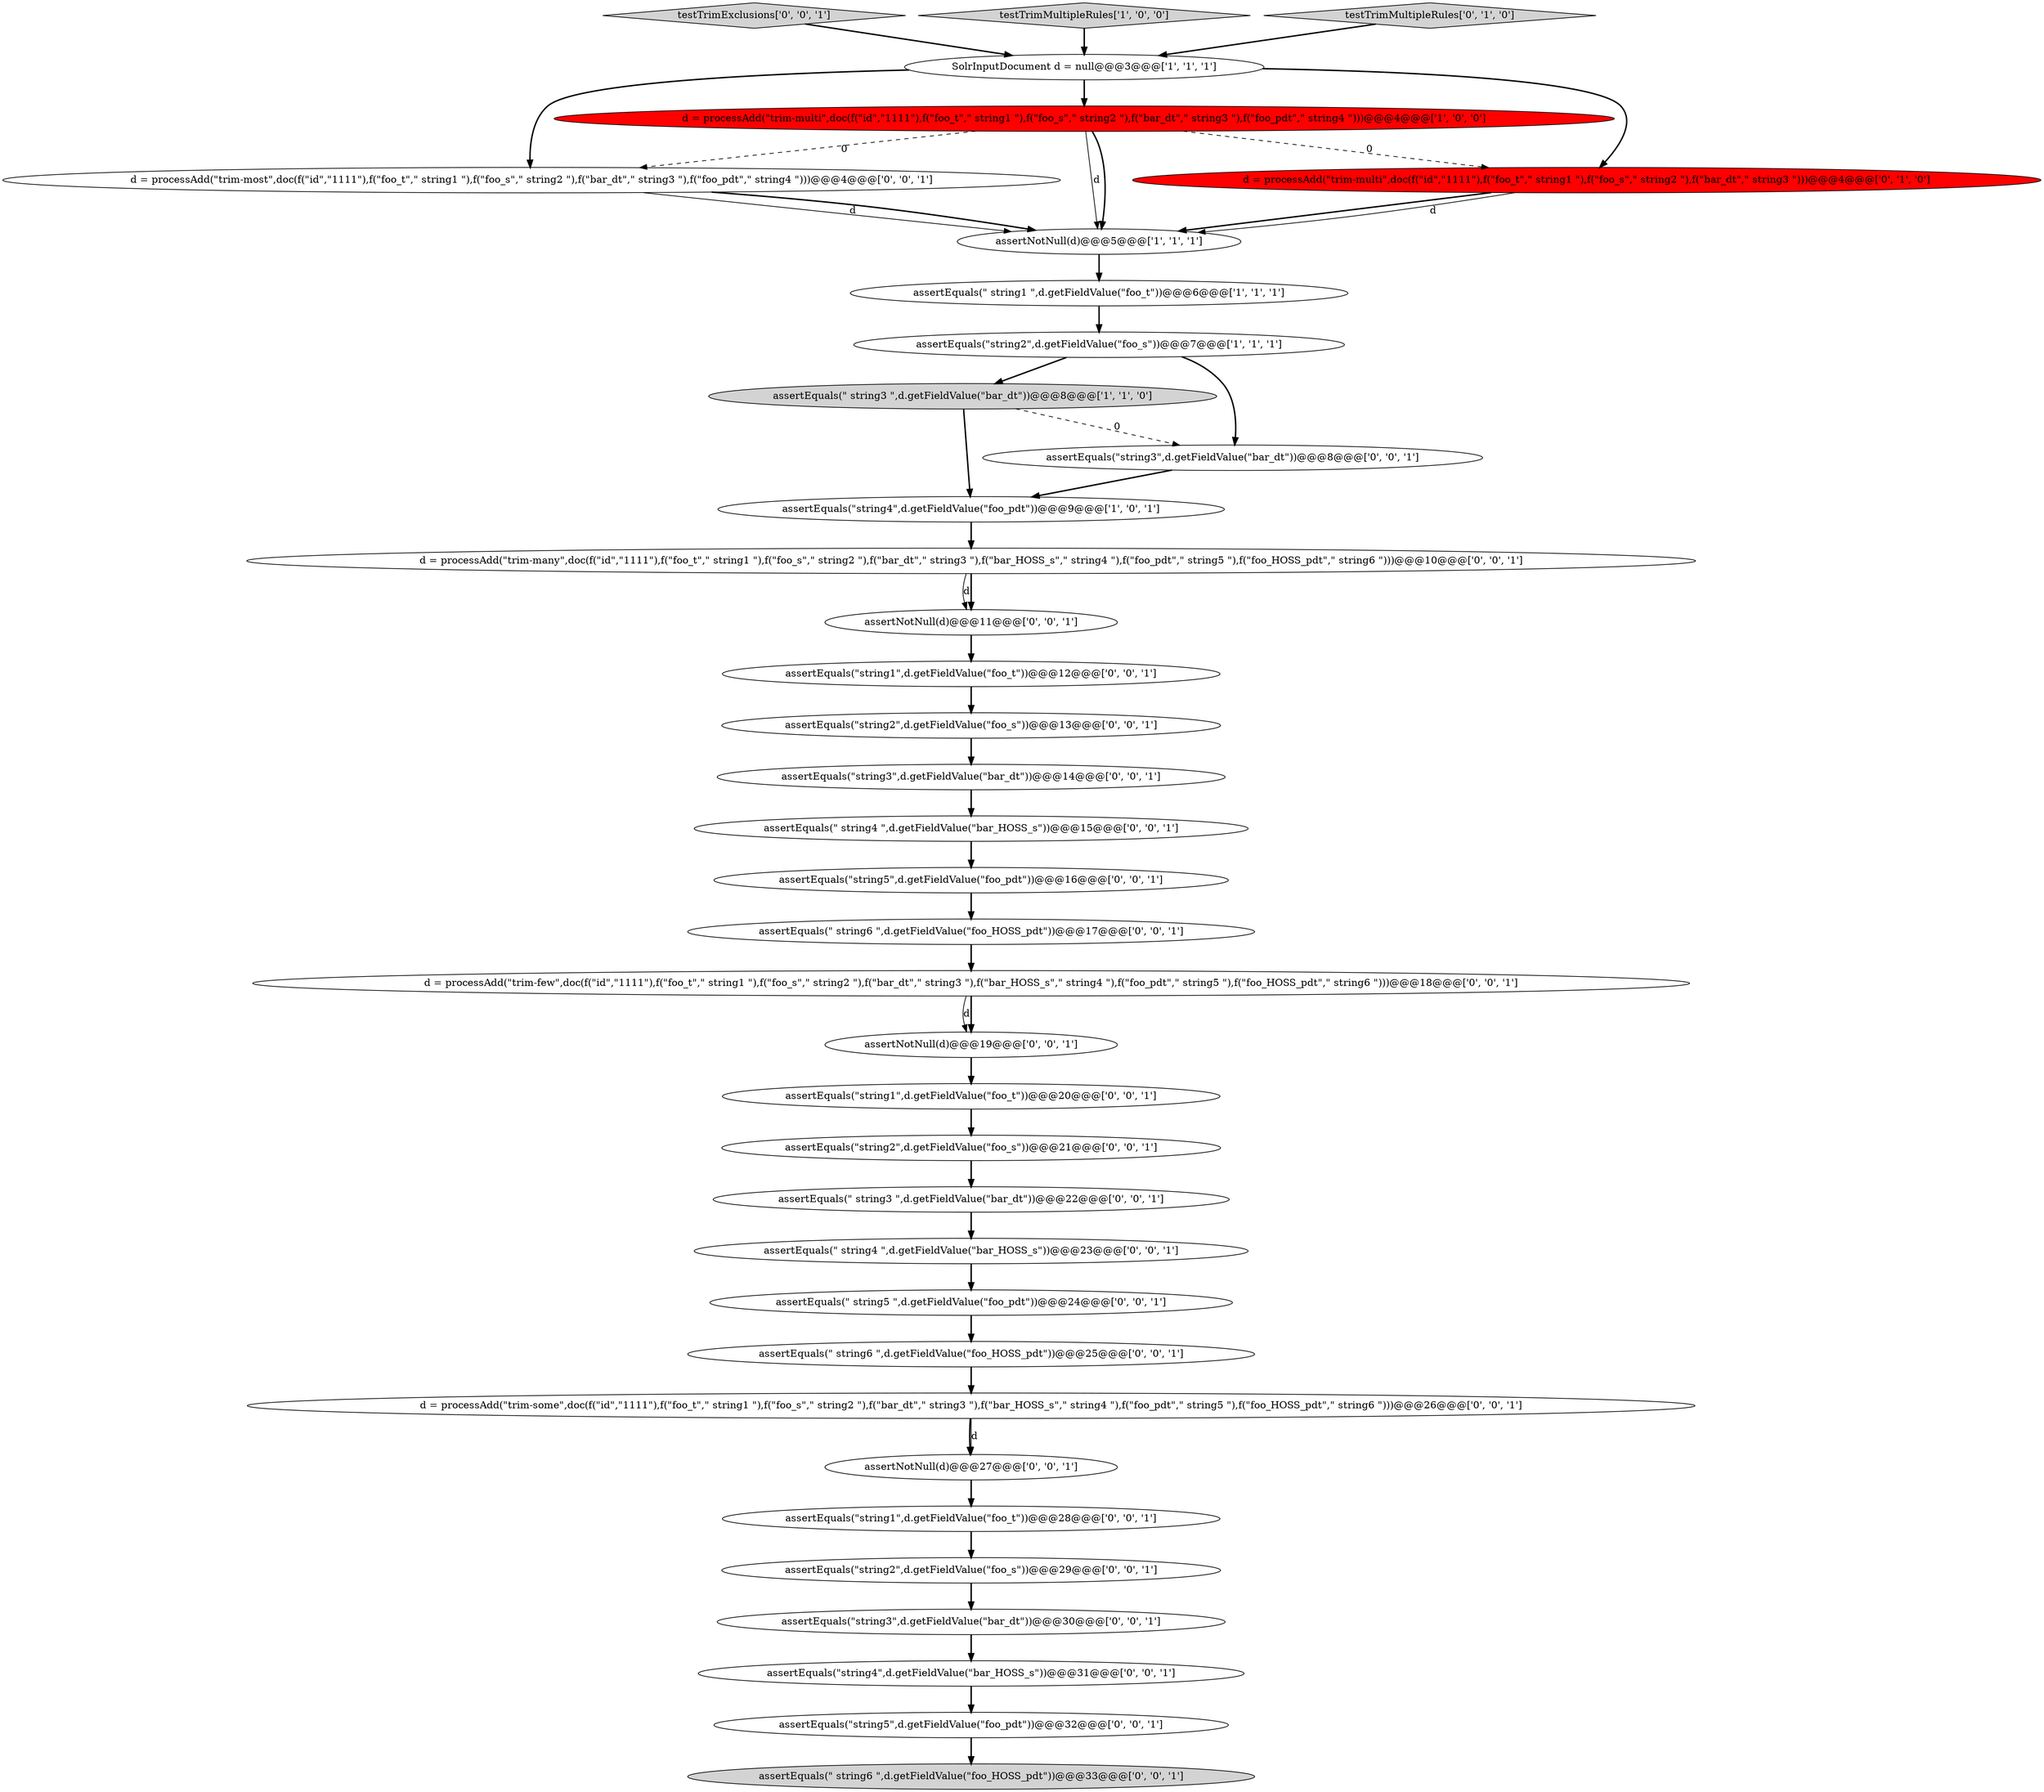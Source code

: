 digraph {
36 [style = filled, label = "assertEquals(\" string4 \",d.getFieldValue(\"bar_HOSS_s\"))@@@23@@@['0', '0', '1']", fillcolor = white, shape = ellipse image = "AAA0AAABBB3BBB"];
33 [style = filled, label = "testTrimExclusions['0', '0', '1']", fillcolor = lightgray, shape = diamond image = "AAA0AAABBB3BBB"];
24 [style = filled, label = "assertEquals(\" string3 \",d.getFieldValue(\"bar_dt\"))@@@22@@@['0', '0', '1']", fillcolor = white, shape = ellipse image = "AAA0AAABBB3BBB"];
20 [style = filled, label = "assertEquals(\"string1\",d.getFieldValue(\"foo_t\"))@@@20@@@['0', '0', '1']", fillcolor = white, shape = ellipse image = "AAA0AAABBB3BBB"];
12 [style = filled, label = "d = processAdd(\"trim-some\",doc(f(\"id\",\"1111\"),f(\"foo_t\",\" string1 \"),f(\"foo_s\",\" string2 \"),f(\"bar_dt\",\" string3 \"),f(\"bar_HOSS_s\",\" string4 \"),f(\"foo_pdt\",\" string5 \"),f(\"foo_HOSS_pdt\",\" string6 \")))@@@26@@@['0', '0', '1']", fillcolor = white, shape = ellipse image = "AAA0AAABBB3BBB"];
32 [style = filled, label = "assertEquals(\"string3\",d.getFieldValue(\"bar_dt\"))@@@14@@@['0', '0', '1']", fillcolor = white, shape = ellipse image = "AAA0AAABBB3BBB"];
11 [style = filled, label = "assertNotNull(d)@@@11@@@['0', '0', '1']", fillcolor = white, shape = ellipse image = "AAA0AAABBB3BBB"];
10 [style = filled, label = "d = processAdd(\"trim-most\",doc(f(\"id\",\"1111\"),f(\"foo_t\",\" string1 \"),f(\"foo_s\",\" string2 \"),f(\"bar_dt\",\" string3 \"),f(\"foo_pdt\",\" string4 \")))@@@4@@@['0', '0', '1']", fillcolor = white, shape = ellipse image = "AAA0AAABBB3BBB"];
17 [style = filled, label = "d = processAdd(\"trim-many\",doc(f(\"id\",\"1111\"),f(\"foo_t\",\" string1 \"),f(\"foo_s\",\" string2 \"),f(\"bar_dt\",\" string3 \"),f(\"bar_HOSS_s\",\" string4 \"),f(\"foo_pdt\",\" string5 \"),f(\"foo_HOSS_pdt\",\" string6 \")))@@@10@@@['0', '0', '1']", fillcolor = white, shape = ellipse image = "AAA0AAABBB3BBB"];
15 [style = filled, label = "assertNotNull(d)@@@27@@@['0', '0', '1']", fillcolor = white, shape = ellipse image = "AAA0AAABBB3BBB"];
14 [style = filled, label = "assertEquals(\"string5\",d.getFieldValue(\"foo_pdt\"))@@@32@@@['0', '0', '1']", fillcolor = white, shape = ellipse image = "AAA0AAABBB3BBB"];
18 [style = filled, label = "assertEquals(\"string1\",d.getFieldValue(\"foo_t\"))@@@12@@@['0', '0', '1']", fillcolor = white, shape = ellipse image = "AAA0AAABBB3BBB"];
31 [style = filled, label = "assertEquals(\"string2\",d.getFieldValue(\"foo_s\"))@@@21@@@['0', '0', '1']", fillcolor = white, shape = ellipse image = "AAA0AAABBB3BBB"];
2 [style = filled, label = "SolrInputDocument d = null@@@3@@@['1', '1', '1']", fillcolor = white, shape = ellipse image = "AAA0AAABBB1BBB"];
5 [style = filled, label = "assertEquals(\"string2\",d.getFieldValue(\"foo_s\"))@@@7@@@['1', '1', '1']", fillcolor = white, shape = ellipse image = "AAA0AAABBB1BBB"];
4 [style = filled, label = "testTrimMultipleRules['1', '0', '0']", fillcolor = lightgray, shape = diamond image = "AAA0AAABBB1BBB"];
7 [style = filled, label = "d = processAdd(\"trim-multi\",doc(f(\"id\",\"1111\"),f(\"foo_t\",\" string1 \"),f(\"foo_s\",\" string2 \"),f(\"bar_dt\",\" string3 \"),f(\"foo_pdt\",\" string4 \")))@@@4@@@['1', '0', '0']", fillcolor = red, shape = ellipse image = "AAA1AAABBB1BBB"];
9 [style = filled, label = "d = processAdd(\"trim-multi\",doc(f(\"id\",\"1111\"),f(\"foo_t\",\" string1 \"),f(\"foo_s\",\" string2 \"),f(\"bar_dt\",\" string3 \")))@@@4@@@['0', '1', '0']", fillcolor = red, shape = ellipse image = "AAA1AAABBB2BBB"];
30 [style = filled, label = "assertEquals(\" string6 \",d.getFieldValue(\"foo_HOSS_pdt\"))@@@33@@@['0', '0', '1']", fillcolor = lightgray, shape = ellipse image = "AAA0AAABBB3BBB"];
22 [style = filled, label = "assertEquals(\"string5\",d.getFieldValue(\"foo_pdt\"))@@@16@@@['0', '0', '1']", fillcolor = white, shape = ellipse image = "AAA0AAABBB3BBB"];
26 [style = filled, label = "assertNotNull(d)@@@19@@@['0', '0', '1']", fillcolor = white, shape = ellipse image = "AAA0AAABBB3BBB"];
1 [style = filled, label = "assertEquals(\"string4\",d.getFieldValue(\"foo_pdt\"))@@@9@@@['1', '0', '1']", fillcolor = white, shape = ellipse image = "AAA0AAABBB1BBB"];
6 [style = filled, label = "assertEquals(\" string1 \",d.getFieldValue(\"foo_t\"))@@@6@@@['1', '1', '1']", fillcolor = white, shape = ellipse image = "AAA0AAABBB1BBB"];
29 [style = filled, label = "assertEquals(\"string2\",d.getFieldValue(\"foo_s\"))@@@29@@@['0', '0', '1']", fillcolor = white, shape = ellipse image = "AAA0AAABBB3BBB"];
25 [style = filled, label = "assertEquals(\" string4 \",d.getFieldValue(\"bar_HOSS_s\"))@@@15@@@['0', '0', '1']", fillcolor = white, shape = ellipse image = "AAA0AAABBB3BBB"];
21 [style = filled, label = "assertEquals(\" string5 \",d.getFieldValue(\"foo_pdt\"))@@@24@@@['0', '0', '1']", fillcolor = white, shape = ellipse image = "AAA0AAABBB3BBB"];
3 [style = filled, label = "assertEquals(\" string3 \",d.getFieldValue(\"bar_dt\"))@@@8@@@['1', '1', '0']", fillcolor = lightgray, shape = ellipse image = "AAA0AAABBB1BBB"];
35 [style = filled, label = "assertEquals(\" string6 \",d.getFieldValue(\"foo_HOSS_pdt\"))@@@25@@@['0', '0', '1']", fillcolor = white, shape = ellipse image = "AAA0AAABBB3BBB"];
23 [style = filled, label = "assertEquals(\"string3\",d.getFieldValue(\"bar_dt\"))@@@8@@@['0', '0', '1']", fillcolor = white, shape = ellipse image = "AAA0AAABBB3BBB"];
34 [style = filled, label = "assertEquals(\" string6 \",d.getFieldValue(\"foo_HOSS_pdt\"))@@@17@@@['0', '0', '1']", fillcolor = white, shape = ellipse image = "AAA0AAABBB3BBB"];
8 [style = filled, label = "testTrimMultipleRules['0', '1', '0']", fillcolor = lightgray, shape = diamond image = "AAA0AAABBB2BBB"];
19 [style = filled, label = "assertEquals(\"string1\",d.getFieldValue(\"foo_t\"))@@@28@@@['0', '0', '1']", fillcolor = white, shape = ellipse image = "AAA0AAABBB3BBB"];
13 [style = filled, label = "d = processAdd(\"trim-few\",doc(f(\"id\",\"1111\"),f(\"foo_t\",\" string1 \"),f(\"foo_s\",\" string2 \"),f(\"bar_dt\",\" string3 \"),f(\"bar_HOSS_s\",\" string4 \"),f(\"foo_pdt\",\" string5 \"),f(\"foo_HOSS_pdt\",\" string6 \")))@@@18@@@['0', '0', '1']", fillcolor = white, shape = ellipse image = "AAA0AAABBB3BBB"];
27 [style = filled, label = "assertEquals(\"string2\",d.getFieldValue(\"foo_s\"))@@@13@@@['0', '0', '1']", fillcolor = white, shape = ellipse image = "AAA0AAABBB3BBB"];
16 [style = filled, label = "assertEquals(\"string4\",d.getFieldValue(\"bar_HOSS_s\"))@@@31@@@['0', '0', '1']", fillcolor = white, shape = ellipse image = "AAA0AAABBB3BBB"];
28 [style = filled, label = "assertEquals(\"string3\",d.getFieldValue(\"bar_dt\"))@@@30@@@['0', '0', '1']", fillcolor = white, shape = ellipse image = "AAA0AAABBB3BBB"];
0 [style = filled, label = "assertNotNull(d)@@@5@@@['1', '1', '1']", fillcolor = white, shape = ellipse image = "AAA0AAABBB1BBB"];
5->3 [style = bold, label=""];
27->32 [style = bold, label=""];
17->11 [style = solid, label="d"];
9->0 [style = bold, label=""];
14->30 [style = bold, label=""];
3->1 [style = bold, label=""];
5->23 [style = bold, label=""];
25->22 [style = bold, label=""];
10->0 [style = solid, label="d"];
0->6 [style = bold, label=""];
7->0 [style = solid, label="d"];
19->29 [style = bold, label=""];
31->24 [style = bold, label=""];
34->13 [style = bold, label=""];
12->15 [style = bold, label=""];
9->0 [style = solid, label="d"];
7->0 [style = bold, label=""];
20->31 [style = bold, label=""];
4->2 [style = bold, label=""];
2->9 [style = bold, label=""];
15->19 [style = bold, label=""];
2->10 [style = bold, label=""];
28->16 [style = bold, label=""];
11->18 [style = bold, label=""];
1->17 [style = bold, label=""];
29->28 [style = bold, label=""];
3->23 [style = dashed, label="0"];
36->21 [style = bold, label=""];
24->36 [style = bold, label=""];
6->5 [style = bold, label=""];
13->26 [style = solid, label="d"];
8->2 [style = bold, label=""];
18->27 [style = bold, label=""];
13->26 [style = bold, label=""];
7->9 [style = dashed, label="0"];
22->34 [style = bold, label=""];
10->0 [style = bold, label=""];
32->25 [style = bold, label=""];
23->1 [style = bold, label=""];
16->14 [style = bold, label=""];
7->10 [style = dashed, label="0"];
2->7 [style = bold, label=""];
21->35 [style = bold, label=""];
33->2 [style = bold, label=""];
35->12 [style = bold, label=""];
26->20 [style = bold, label=""];
12->15 [style = solid, label="d"];
17->11 [style = bold, label=""];
}
